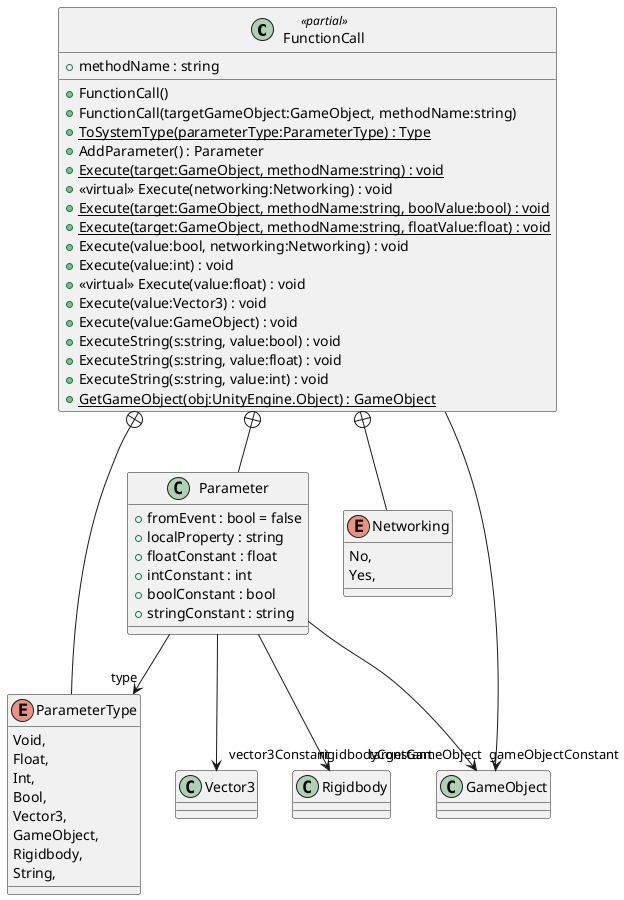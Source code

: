 @startuml
class FunctionCall <<partial>> {
    + methodName : string
    + FunctionCall()
    + FunctionCall(targetGameObject:GameObject, methodName:string)
    + {static} ToSystemType(parameterType:ParameterType) : Type
    + AddParameter() : Parameter
    + {static} Execute(target:GameObject, methodName:string) : void
    + <<virtual>> Execute(networking:Networking) : void
    + {static} Execute(target:GameObject, methodName:string, boolValue:bool) : void
    + {static} Execute(target:GameObject, methodName:string, floatValue:float) : void
    + Execute(value:bool, networking:Networking) : void
    + Execute(value:int) : void
    + <<virtual>> Execute(value:float) : void
    + Execute(value:Vector3) : void
    + Execute(value:GameObject) : void
    + ExecuteString(s:string, value:bool) : void
    + ExecuteString(s:string, value:float) : void
    + ExecuteString(s:string, value:int) : void
    + {static} GetGameObject(obj:UnityEngine.Object) : GameObject
}
enum ParameterType {
    Void,
    Float,
    Int,
    Bool,
    Vector3,
    GameObject,
    Rigidbody,
    String,
}
class Parameter {
    + fromEvent : bool = false
    + localProperty : string
    + floatConstant : float
    + intConstant : int
    + boolConstant : bool
    + stringConstant : string
}
enum Networking {
    No,
    Yes,
}
FunctionCall --> "targetGameObject" GameObject
FunctionCall +-- ParameterType
FunctionCall +-- Parameter
Parameter --> "type" ParameterType
Parameter --> "vector3Constant" Vector3
Parameter --> "gameObjectConstant" GameObject
Parameter --> "rigidbodyConstant" Rigidbody
FunctionCall +-- Networking
@enduml
